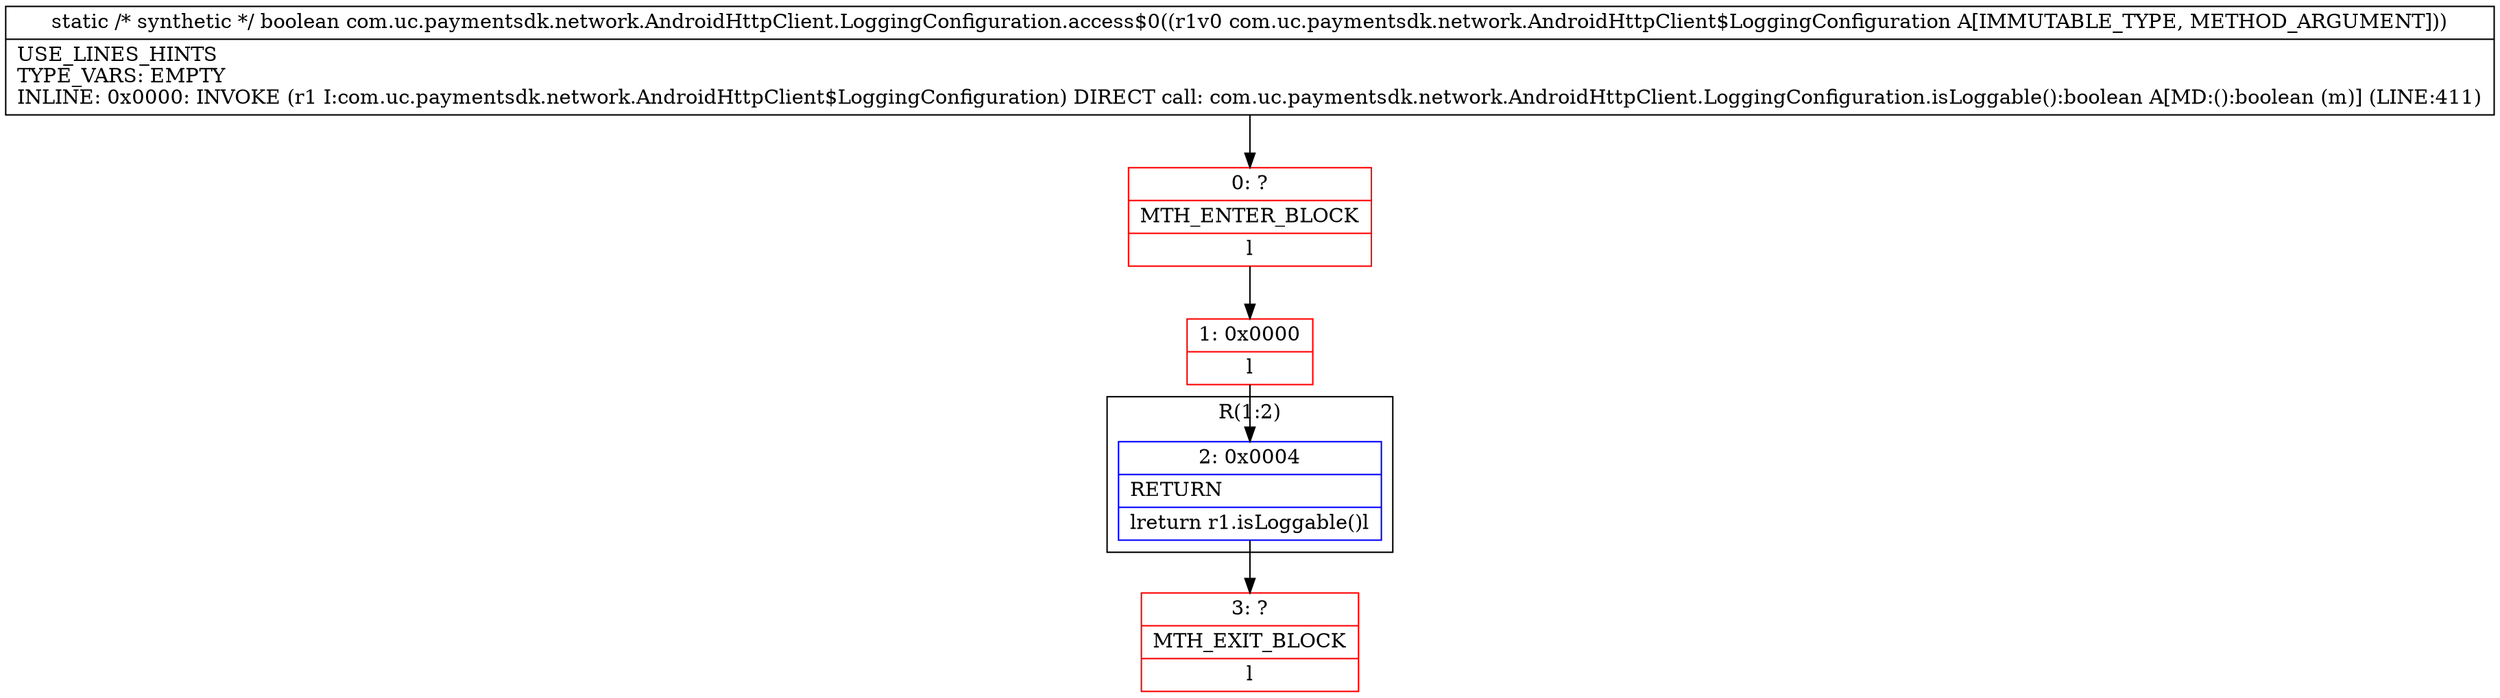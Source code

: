 digraph "CFG forcom.uc.paymentsdk.network.AndroidHttpClient.LoggingConfiguration.access$0(Lcom\/uc\/paymentsdk\/network\/AndroidHttpClient$LoggingConfiguration;)Z" {
subgraph cluster_Region_441526499 {
label = "R(1:2)";
node [shape=record,color=blue];
Node_2 [shape=record,label="{2\:\ 0x0004|RETURN\l|lreturn r1.isLoggable()l}"];
}
Node_0 [shape=record,color=red,label="{0\:\ ?|MTH_ENTER_BLOCK\l|l}"];
Node_1 [shape=record,color=red,label="{1\:\ 0x0000|l}"];
Node_3 [shape=record,color=red,label="{3\:\ ?|MTH_EXIT_BLOCK\l|l}"];
MethodNode[shape=record,label="{static \/* synthetic *\/ boolean com.uc.paymentsdk.network.AndroidHttpClient.LoggingConfiguration.access$0((r1v0 com.uc.paymentsdk.network.AndroidHttpClient$LoggingConfiguration A[IMMUTABLE_TYPE, METHOD_ARGUMENT]))  | USE_LINES_HINTS\lTYPE_VARS: EMPTY\lINLINE: 0x0000: INVOKE (r1 I:com.uc.paymentsdk.network.AndroidHttpClient$LoggingConfiguration) DIRECT call: com.uc.paymentsdk.network.AndroidHttpClient.LoggingConfiguration.isLoggable():boolean A[MD:():boolean (m)] (LINE:411)\l}"];
MethodNode -> Node_0;
Node_2 -> Node_3;
Node_0 -> Node_1;
Node_1 -> Node_2;
}

